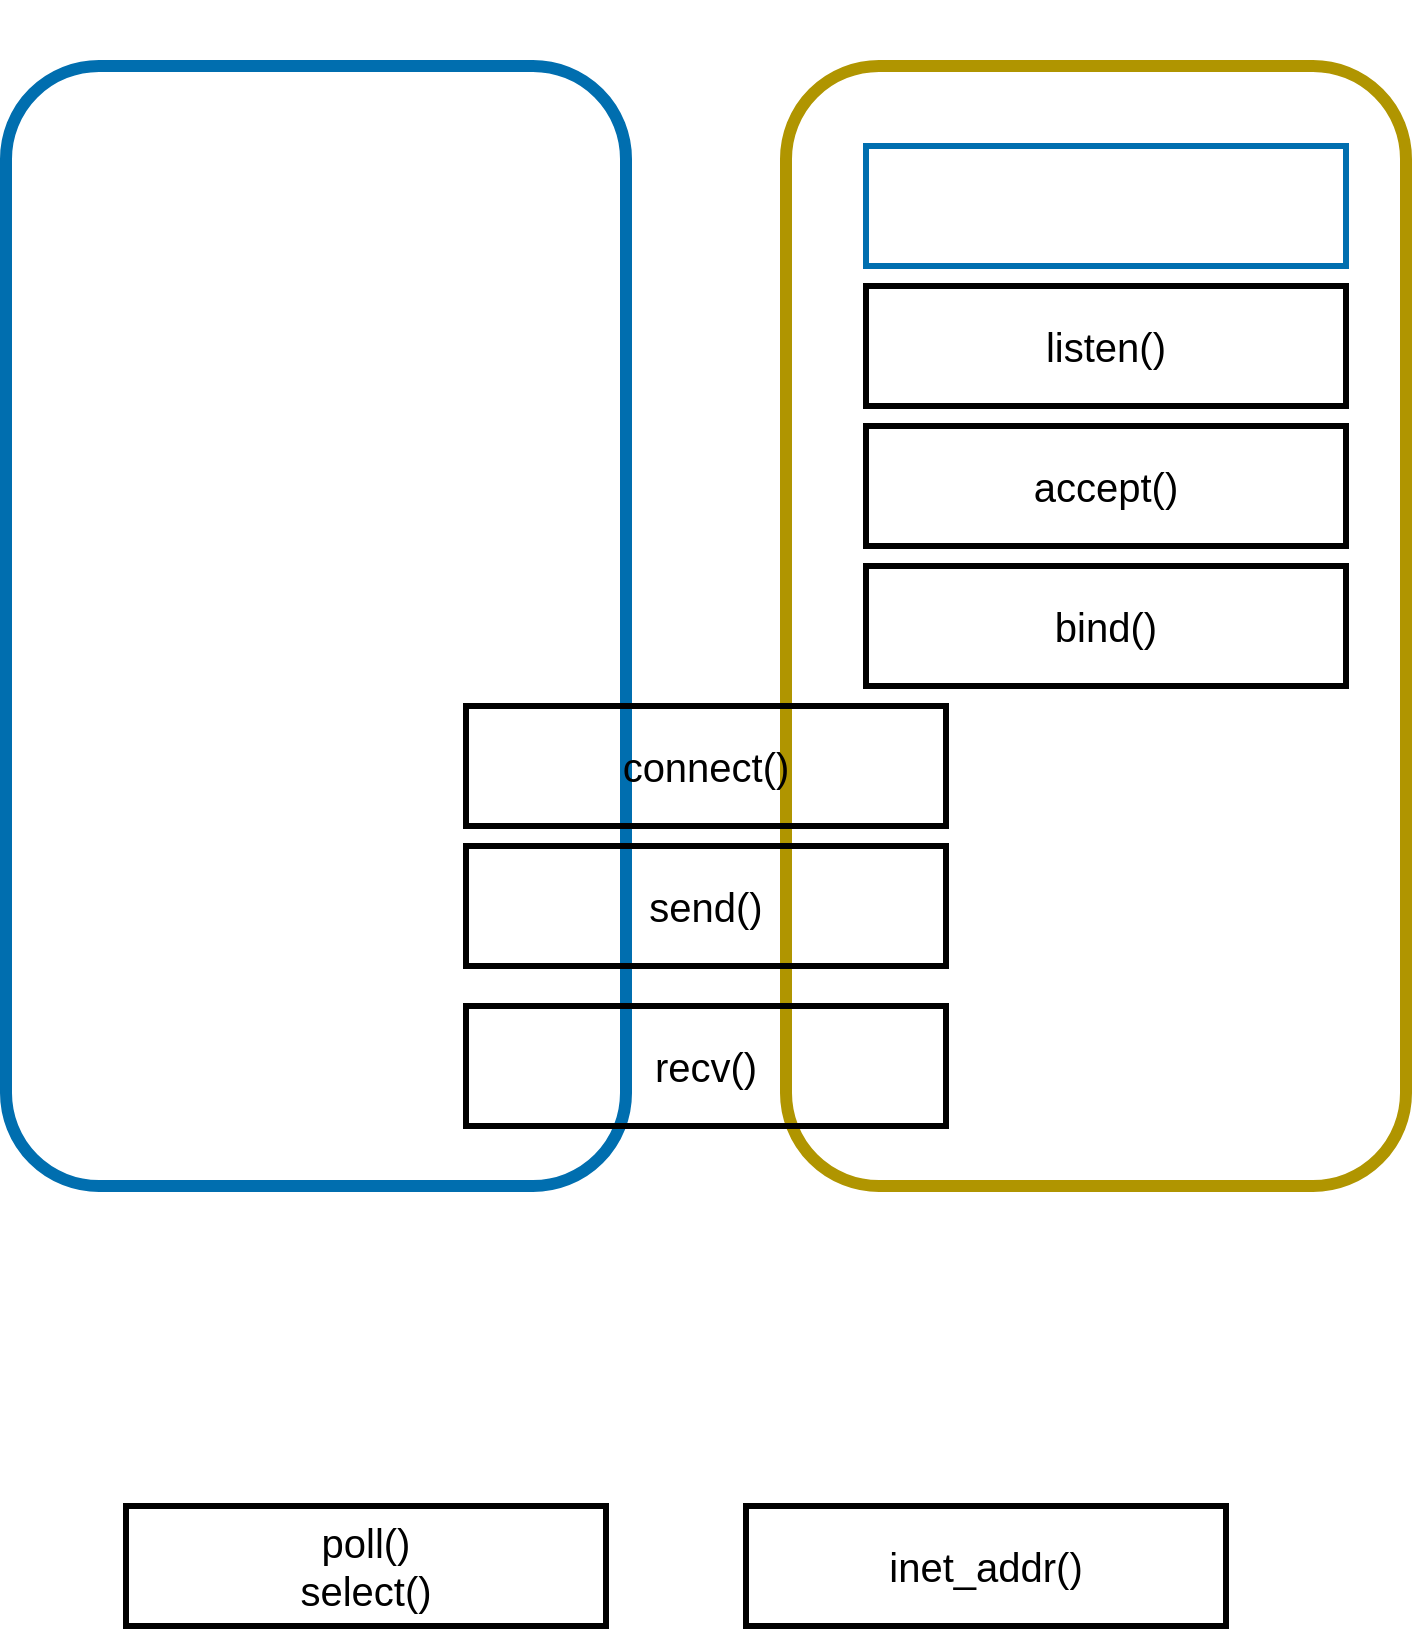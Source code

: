 <mxfile>
    <diagram id="4-f0r1-gmBF-NOGe13Y7" name="Page-1">
        <mxGraphModel dx="1415" dy="1017" grid="1" gridSize="10" guides="1" tooltips="1" connect="1" arrows="1" fold="1" page="1" pageScale="1" pageWidth="850" pageHeight="1100" math="0" shadow="0">
            <root>
                <mxCell id="0"/>
                <mxCell id="1" parent="0"/>
                <mxCell id="37" value="CLIENT" style="rounded=1;whiteSpace=wrap;html=1;fillColor=none;horizontal=1;labelPosition=center;verticalLabelPosition=top;align=center;verticalAlign=bottom;fontSize=25;fontColor=#ffffff;strokeColor=#006EAF;strokeWidth=6;" vertex="1" parent="1">
                    <mxGeometry x="90" y="40" width="310" height="560" as="geometry"/>
                </mxCell>
                <mxCell id="38" value="&lt;font color=&quot;#ffffff&quot;&gt;SERVEUR&lt;/font&gt;" style="rounded=1;whiteSpace=wrap;html=1;fillColor=none;horizontal=1;labelPosition=center;verticalLabelPosition=top;align=center;verticalAlign=bottom;fontSize=25;fontColor=#000000;strokeColor=#B09500;strokeWidth=6;" vertex="1" parent="1">
                    <mxGeometry x="480" y="40" width="310" height="560" as="geometry"/>
                </mxCell>
                <UserObject label="listen()" treeRoot="1" id="25">
                    <mxCell style="whiteSpace=wrap;html=1;align=center;treeFolding=1;treeMoving=1;newEdgeStyle={&quot;edgeStyle&quot;:&quot;elbowEdgeStyle&quot;,&quot;startArrow&quot;:&quot;none&quot;,&quot;endArrow&quot;:&quot;none&quot;};fontSize=20;fillColor=none;strokeWidth=3;" vertex="1" parent="1">
                        <mxGeometry x="520" y="150" width="240" height="60" as="geometry"/>
                    </mxCell>
                </UserObject>
                <UserObject label="&lt;font style=&quot;font-size: 14px&quot;&gt;&amp;nbsp;socket(PF_INET, SOCK_STREAM, &lt;span style=&quot;white-space: pre&quot;&gt;&#9;&lt;/span&gt;&lt;span style=&quot;white-space: pre&quot;&gt;&#9;&lt;/span&gt;&lt;span style=&quot;white-space: pre&quot;&gt;&#9;&lt;/span&gt;NULL)&lt;/font&gt;" treeRoot="1" id="26">
                    <mxCell style="whiteSpace=wrap;html=1;align=left;treeFolding=1;treeMoving=1;newEdgeStyle={&quot;edgeStyle&quot;:&quot;elbowEdgeStyle&quot;,&quot;startArrow&quot;:&quot;none&quot;,&quot;endArrow&quot;:&quot;none&quot;};fontSize=15;fillColor=none;fontColor=#ffffff;strokeColor=#006EAF;strokeWidth=3;" vertex="1" parent="1">
                        <mxGeometry x="520" y="80" width="240" height="60" as="geometry"/>
                    </mxCell>
                </UserObject>
                <UserObject label="accept()" treeRoot="1" id="27">
                    <mxCell style="whiteSpace=wrap;html=1;align=center;treeFolding=1;treeMoving=1;newEdgeStyle={&quot;edgeStyle&quot;:&quot;elbowEdgeStyle&quot;,&quot;startArrow&quot;:&quot;none&quot;,&quot;endArrow&quot;:&quot;none&quot;};fontSize=20;fillColor=none;strokeWidth=3;" vertex="1" parent="1">
                        <mxGeometry x="520" y="220" width="240" height="60" as="geometry"/>
                    </mxCell>
                </UserObject>
                <UserObject label="poll()&lt;br style=&quot;font-size: 20px;&quot;&gt;select()" treeRoot="1" id="28">
                    <mxCell style="whiteSpace=wrap;html=1;align=center;treeFolding=1;treeMoving=1;newEdgeStyle={&quot;edgeStyle&quot;:&quot;elbowEdgeStyle&quot;,&quot;startArrow&quot;:&quot;none&quot;,&quot;endArrow&quot;:&quot;none&quot;};fontSize=20;strokeWidth=3;fillColor=none;" vertex="1" parent="1">
                        <mxGeometry x="150" y="760" width="240" height="60" as="geometry"/>
                    </mxCell>
                </UserObject>
                <UserObject label="send()" treeRoot="1" id="29">
                    <mxCell style="whiteSpace=wrap;html=1;align=center;treeFolding=1;treeMoving=1;newEdgeStyle={&quot;edgeStyle&quot;:&quot;elbowEdgeStyle&quot;,&quot;startArrow&quot;:&quot;none&quot;,&quot;endArrow&quot;:&quot;none&quot;};fontSize=20;fillColor=none;strokeWidth=3;" vertex="1" parent="1">
                        <mxGeometry x="320" y="430" width="240" height="60" as="geometry"/>
                    </mxCell>
                </UserObject>
                <UserObject label="recv()" treeRoot="1" id="30">
                    <mxCell style="whiteSpace=wrap;html=1;align=center;treeFolding=1;treeMoving=1;newEdgeStyle={&quot;edgeStyle&quot;:&quot;elbowEdgeStyle&quot;,&quot;startArrow&quot;:&quot;none&quot;,&quot;endArrow&quot;:&quot;none&quot;};fontSize=20;fillColor=none;strokeWidth=3;" vertex="1" parent="1">
                        <mxGeometry x="320" y="510" width="240" height="60" as="geometry"/>
                    </mxCell>
                </UserObject>
                <UserObject label="bind()" treeRoot="1" id="31">
                    <mxCell style="whiteSpace=wrap;html=1;align=center;treeFolding=1;treeMoving=1;newEdgeStyle={&quot;edgeStyle&quot;:&quot;elbowEdgeStyle&quot;,&quot;startArrow&quot;:&quot;none&quot;,&quot;endArrow&quot;:&quot;none&quot;};fontSize=20;fillColor=none;strokeWidth=3;" vertex="1" parent="1">
                        <mxGeometry x="520" y="290" width="240" height="60" as="geometry"/>
                    </mxCell>
                </UserObject>
                <UserObject label="connect()" treeRoot="1" id="32">
                    <mxCell style="whiteSpace=wrap;html=1;align=center;treeFolding=1;treeMoving=1;newEdgeStyle={&quot;edgeStyle&quot;:&quot;elbowEdgeStyle&quot;,&quot;startArrow&quot;:&quot;none&quot;,&quot;endArrow&quot;:&quot;none&quot;};fontSize=20;fillColor=none;strokeWidth=3;" vertex="1" parent="1">
                        <mxGeometry x="320" y="360" width="240" height="60" as="geometry"/>
                    </mxCell>
                </UserObject>
                <UserObject label="inet_addr()" treeRoot="1" id="33">
                    <mxCell style="whiteSpace=wrap;html=1;align=center;treeFolding=1;treeMoving=1;newEdgeStyle={&quot;edgeStyle&quot;:&quot;elbowEdgeStyle&quot;,&quot;startArrow&quot;:&quot;none&quot;,&quot;endArrow&quot;:&quot;none&quot;};fontSize=20;fillColor=none;strokeWidth=3;" vertex="1" parent="1">
                        <mxGeometry x="460" y="760" width="240" height="60" as="geometry"/>
                    </mxCell>
                </UserObject>
            </root>
        </mxGraphModel>
    </diagram>
</mxfile>